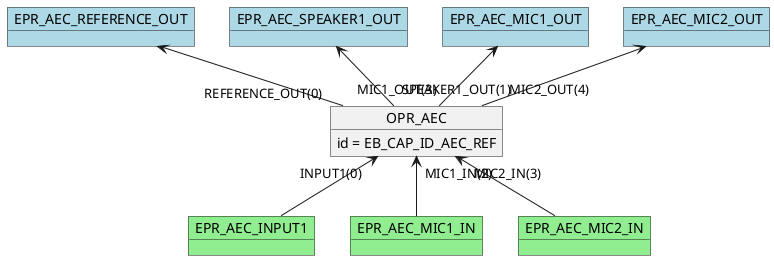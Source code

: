 @startuml

    object OPR_AEC
    OPR_AEC : id = EB_CAP_ID_AEC_REF
    object EPR_AEC_INPUT1 #lightgreen
    OPR_AEC "INPUT1(0)" <-- EPR_AEC_INPUT1
    object EPR_AEC_MIC1_IN #lightgreen
    OPR_AEC "MIC1_IN(2)" <-- EPR_AEC_MIC1_IN
    object EPR_AEC_MIC2_IN #lightgreen
    OPR_AEC "MIC2_IN(3)" <-- EPR_AEC_MIC2_IN
    object EPR_AEC_REFERENCE_OUT #lightblue
    EPR_AEC_REFERENCE_OUT <-- "REFERENCE_OUT(0)" OPR_AEC
    object EPR_AEC_SPEAKER1_OUT #lightblue
    EPR_AEC_SPEAKER1_OUT <-- "SPEAKER1_OUT(1)" OPR_AEC
    object EPR_AEC_MIC1_OUT #lightblue
    EPR_AEC_MIC1_OUT <-- "MIC1_OUT(3)" OPR_AEC
    object EPR_AEC_MIC2_OUT #lightblue
    EPR_AEC_MIC2_OUT <-- "MIC2_OUT(4)" OPR_AEC
@enduml

